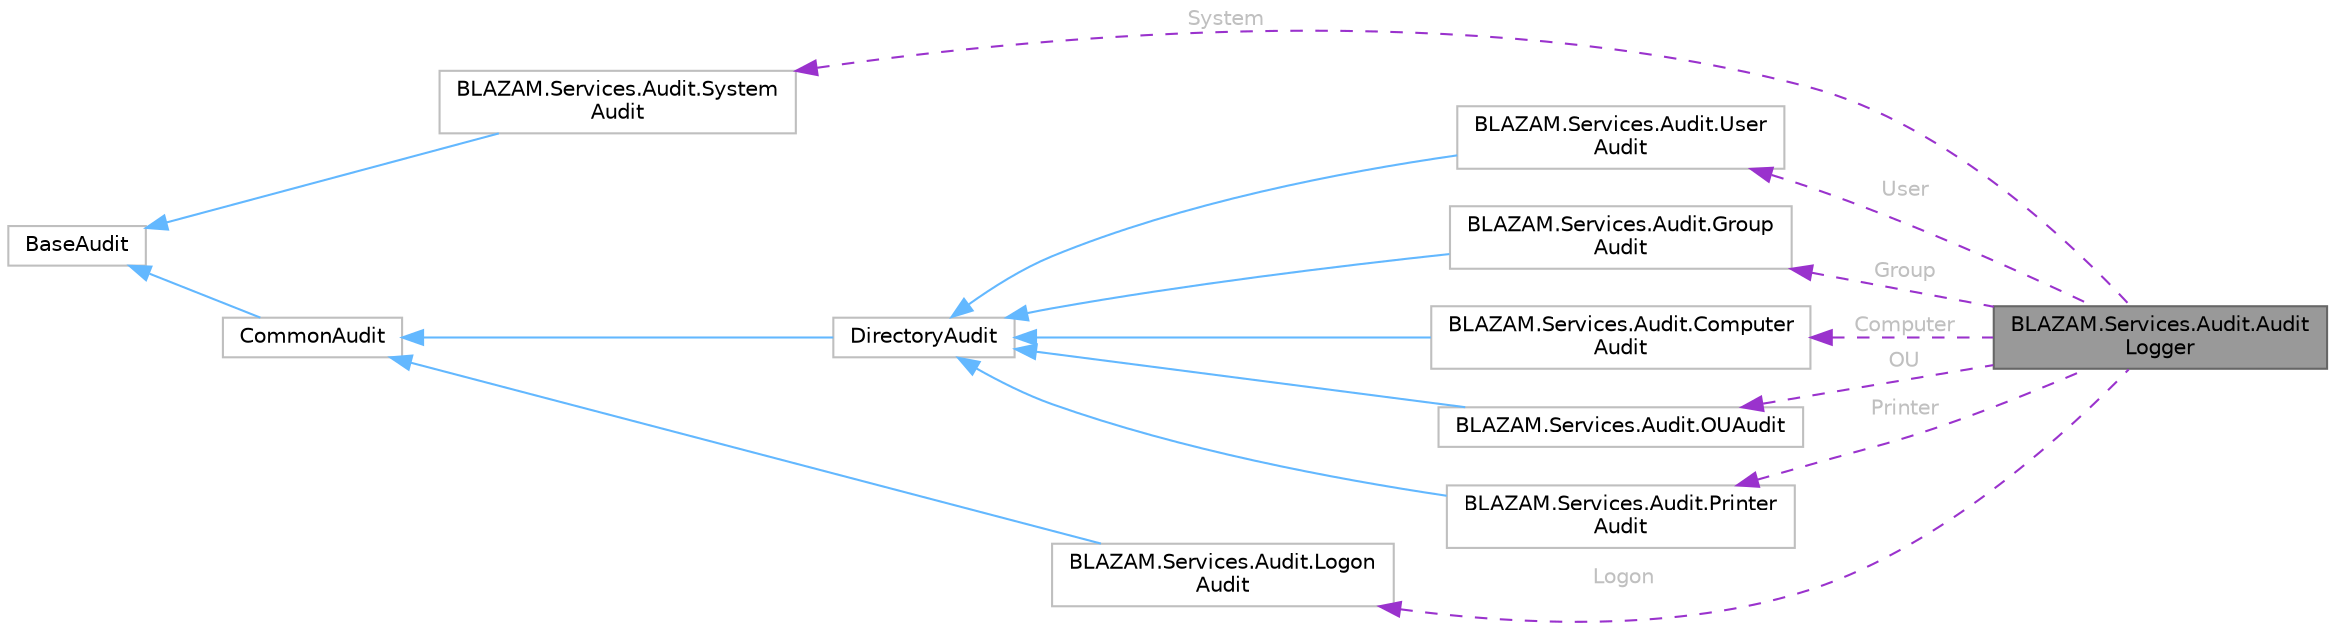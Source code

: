 digraph "BLAZAM.Services.Audit.AuditLogger"
{
 // LATEX_PDF_SIZE
  bgcolor="transparent";
  edge [fontname=Helvetica,fontsize=10,labelfontname=Helvetica,labelfontsize=10];
  node [fontname=Helvetica,fontsize=10,shape=box,height=0.2,width=0.4];
  rankdir="LR";
  Node1 [id="Node000001",label="BLAZAM.Services.Audit.Audit\lLogger",height=0.2,width=0.4,color="gray40", fillcolor="grey60", style="filled", fontcolor="black",tooltip=" "];
  Node2 -> Node1 [id="edge17_Node000001_Node000002",dir="back",color="darkorchid3",style="dashed",tooltip=" ",label=" System",fontcolor="grey" ];
  Node2 [id="Node000002",label="BLAZAM.Services.Audit.System\lAudit",height=0.2,width=0.4,color="grey75", fillcolor="white", style="filled",URL="$class_b_l_a_z_a_m_1_1_services_1_1_audit_1_1_system_audit.html",tooltip=" "];
  Node3 -> Node2 [id="edge18_Node000002_Node000003",dir="back",color="steelblue1",style="solid",tooltip=" "];
  Node3 [id="Node000003",label="BaseAudit",height=0.2,width=0.4,color="grey75", fillcolor="white", style="filled",URL="$class_b_l_a_z_a_m_1_1_services_1_1_audit_1_1_base_audit.html",tooltip=" "];
  Node4 -> Node1 [id="edge19_Node000001_Node000004",dir="back",color="darkorchid3",style="dashed",tooltip=" ",label=" User",fontcolor="grey" ];
  Node4 [id="Node000004",label="BLAZAM.Services.Audit.User\lAudit",height=0.2,width=0.4,color="grey75", fillcolor="white", style="filled",URL="$class_b_l_a_z_a_m_1_1_services_1_1_audit_1_1_user_audit.html",tooltip=" "];
  Node5 -> Node4 [id="edge20_Node000004_Node000005",dir="back",color="steelblue1",style="solid",tooltip=" "];
  Node5 [id="Node000005",label="DirectoryAudit",height=0.2,width=0.4,color="grey75", fillcolor="white", style="filled",URL="$class_b_l_a_z_a_m_1_1_services_1_1_audit_1_1_directory_audit.html",tooltip=" "];
  Node6 -> Node5 [id="edge21_Node000005_Node000006",dir="back",color="steelblue1",style="solid",tooltip=" "];
  Node6 [id="Node000006",label="CommonAudit",height=0.2,width=0.4,color="grey75", fillcolor="white", style="filled",URL="$class_b_l_a_z_a_m_1_1_services_1_1_audit_1_1_common_audit.html",tooltip=" "];
  Node3 -> Node6 [id="edge22_Node000006_Node000003",dir="back",color="steelblue1",style="solid",tooltip=" "];
  Node7 -> Node1 [id="edge23_Node000001_Node000007",dir="back",color="darkorchid3",style="dashed",tooltip=" ",label=" Group",fontcolor="grey" ];
  Node7 [id="Node000007",label="BLAZAM.Services.Audit.Group\lAudit",height=0.2,width=0.4,color="grey75", fillcolor="white", style="filled",URL="$class_b_l_a_z_a_m_1_1_services_1_1_audit_1_1_group_audit.html",tooltip=" "];
  Node5 -> Node7 [id="edge24_Node000007_Node000005",dir="back",color="steelblue1",style="solid",tooltip=" "];
  Node8 -> Node1 [id="edge25_Node000001_Node000008",dir="back",color="darkorchid3",style="dashed",tooltip=" ",label=" Computer",fontcolor="grey" ];
  Node8 [id="Node000008",label="BLAZAM.Services.Audit.Computer\lAudit",height=0.2,width=0.4,color="grey75", fillcolor="white", style="filled",URL="$class_b_l_a_z_a_m_1_1_services_1_1_audit_1_1_computer_audit.html",tooltip=" "];
  Node5 -> Node8 [id="edge26_Node000008_Node000005",dir="back",color="steelblue1",style="solid",tooltip=" "];
  Node9 -> Node1 [id="edge27_Node000001_Node000009",dir="back",color="darkorchid3",style="dashed",tooltip=" ",label=" OU",fontcolor="grey" ];
  Node9 [id="Node000009",label="BLAZAM.Services.Audit.OUAudit",height=0.2,width=0.4,color="grey75", fillcolor="white", style="filled",URL="$class_b_l_a_z_a_m_1_1_services_1_1_audit_1_1_o_u_audit.html",tooltip=" "];
  Node5 -> Node9 [id="edge28_Node000009_Node000005",dir="back",color="steelblue1",style="solid",tooltip=" "];
  Node10 -> Node1 [id="edge29_Node000001_Node000010",dir="back",color="darkorchid3",style="dashed",tooltip=" ",label=" Printer",fontcolor="grey" ];
  Node10 [id="Node000010",label="BLAZAM.Services.Audit.Printer\lAudit",height=0.2,width=0.4,color="grey75", fillcolor="white", style="filled",URL="$class_b_l_a_z_a_m_1_1_services_1_1_audit_1_1_printer_audit.html",tooltip=" "];
  Node5 -> Node10 [id="edge30_Node000010_Node000005",dir="back",color="steelblue1",style="solid",tooltip=" "];
  Node11 -> Node1 [id="edge31_Node000001_Node000011",dir="back",color="darkorchid3",style="dashed",tooltip=" ",label=" Logon",fontcolor="grey" ];
  Node11 [id="Node000011",label="BLAZAM.Services.Audit.Logon\lAudit",height=0.2,width=0.4,color="grey75", fillcolor="white", style="filled",URL="$class_b_l_a_z_a_m_1_1_services_1_1_audit_1_1_logon_audit.html",tooltip=" "];
  Node6 -> Node11 [id="edge32_Node000011_Node000006",dir="back",color="steelblue1",style="solid",tooltip=" "];
}
